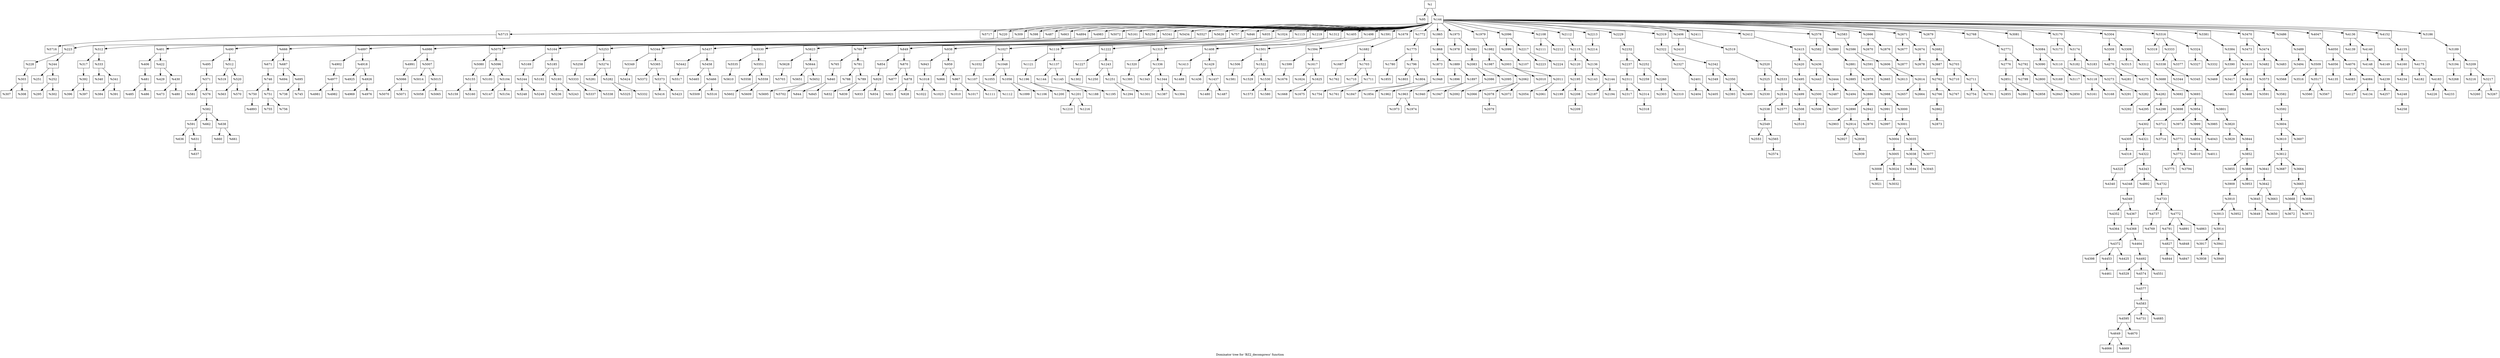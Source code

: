 digraph "Dominator tree for 'BZ2_decompress' function" {
	label="Dominator tree for 'BZ2_decompress' function";

	Node0x215c320 [shape=record,label="{%1}"];
	Node0x215c320 -> Node0x210f750;
	Node0x215c320 -> Node0x20b74d0;
	Node0x210f750 [shape=record,label="{%95}"];
	Node0x20b74d0 [shape=record,label="{%144}"];
	Node0x20b74d0 -> Node0x2227a80;
	Node0x20b74d0 -> Node0x217d6f0;
	Node0x20b74d0 -> Node0x1f2e750;
	Node0x20b74d0 -> Node0x215eb00;
	Node0x20b74d0 -> Node0x2181ac0;
	Node0x20b74d0 -> Node0x2202b30;
	Node0x20b74d0 -> Node0x1fb9a70;
	Node0x20b74d0 -> Node0x2220ac0;
	Node0x20b74d0 -> Node0x1eb0470;
	Node0x20b74d0 -> Node0x2221fb0;
	Node0x20b74d0 -> Node0x1fc34e0;
	Node0x20b74d0 -> Node0x2189160;
	Node0x20b74d0 -> Node0x2147cc0;
	Node0x20b74d0 -> Node0x220ae10;
	Node0x20b74d0 -> Node0x2174f90;
	Node0x20b74d0 -> Node0x2106bc0;
	Node0x20b74d0 -> Node0x217b180;
	Node0x20b74d0 -> Node0x218bf50;
	Node0x20b74d0 -> Node0x21fdd80;
	Node0x20b74d0 -> Node0x2198240;
	Node0x20b74d0 -> Node0x21b2540;
	Node0x20b74d0 -> Node0x20d87d0;
	Node0x20b74d0 -> Node0x218dd30;
	Node0x20b74d0 -> Node0x1fbbfb0;
	Node0x20b74d0 -> Node0x2197b10;
	Node0x20b74d0 -> Node0x217d0c0;
	Node0x20b74d0 -> Node0x1fb8170;
	Node0x20b74d0 -> Node0x2116590;
	Node0x20b74d0 -> Node0x2158420;
	Node0x20b74d0 -> Node0x20766a0;
	Node0x20b74d0 -> Node0x20b3030;
	Node0x20b74d0 -> Node0x21896a0;
	Node0x20b74d0 -> Node0x20b9240;
	Node0x20b74d0 -> Node0x2178c60;
	Node0x20b74d0 -> Node0x21785d0;
	Node0x20b74d0 -> Node0x2179f40;
	Node0x20b74d0 -> Node0x2201bd0;
	Node0x20b74d0 -> Node0x2203920;
	Node0x20b74d0 -> Node0x214df30;
	Node0x20b74d0 -> Node0x218f220;
	Node0x20b74d0 -> Node0x1fb7470;
	Node0x20b74d0 -> Node0x216c540;
	Node0x20b74d0 -> Node0x217e340;
	Node0x20b74d0 -> Node0x1fcb730;
	Node0x20b74d0 -> Node0x217d820;
	Node0x20b74d0 -> Node0x2162900;
	Node0x20b74d0 -> Node0x2194710;
	Node0x20b74d0 -> Node0x22061b0;
	Node0x20b74d0 -> Node0x1fac8b0;
	Node0x20b74d0 -> Node0x2075a10;
	Node0x20b74d0 -> Node0x21ffa90;
	Node0x20b74d0 -> Node0x2209750;
	Node0x20b74d0 -> Node0x2209070;
	Node0x20b74d0 -> Node0x2183ef0;
	Node0x20b74d0 -> Node0x218cdf0;
	Node0x20b74d0 -> Node0x214a080;
	Node0x20b74d0 -> Node0x217ea10;
	Node0x2227a80 [shape=record,label="{%5715}"];
	Node0x2227a80 -> Node0x21906b0;
	Node0x21906b0 [shape=record,label="{%5716}"];
	Node0x217d6f0 [shape=record,label="{%5717}"];
	Node0x1f2e750 [shape=record,label="{%220}"];
	Node0x1f2e750 -> Node0x220e590;
	Node0x220e590 [shape=record,label="{%223}"];
	Node0x220e590 -> Node0x220d190;
	Node0x220e590 -> Node0x1e84250;
	Node0x220d190 [shape=record,label="{%228}"];
	Node0x220d190 -> Node0x2184960;
	Node0x2184960 [shape=record,label="{%303}"];
	Node0x2184960 -> Node0x21f36f0;
	Node0x2184960 -> Node0x217ca00;
	Node0x21f36f0 [shape=record,label="{%307}"];
	Node0x217ca00 [shape=record,label="{%308}"];
	Node0x1e84250 [shape=record,label="{%244}"];
	Node0x1e84250 -> Node0x1e84290;
	Node0x1e84250 -> Node0x1e842d0;
	Node0x1e84290 [shape=record,label="{%251}"];
	Node0x1e842d0 [shape=record,label="{%252}"];
	Node0x1e842d0 -> Node0x1e84330;
	Node0x1e842d0 -> Node0x1e84370;
	Node0x1e84330 [shape=record,label="{%295}"];
	Node0x1e84370 [shape=record,label="{%302}"];
	Node0x215eb00 [shape=record,label="{%309}"];
	Node0x215eb00 -> Node0x2188e10;
	Node0x2188e10 [shape=record,label="{%312}"];
	Node0x2188e10 -> Node0x1f8b8f0;
	Node0x2188e10 -> Node0x2232b30;
	Node0x1f8b8f0 [shape=record,label="{%317}"];
	Node0x1f8b8f0 -> Node0x2184580;
	Node0x2184580 [shape=record,label="{%392}"];
	Node0x2184580 -> Node0x1f2cf40;
	Node0x2184580 -> Node0x1edd5a0;
	Node0x1f2cf40 [shape=record,label="{%396}"];
	Node0x1edd5a0 [shape=record,label="{%397}"];
	Node0x2232b30 [shape=record,label="{%333}"];
	Node0x2232b30 -> Node0x2232480;
	Node0x2232b30 -> Node0x22324c0;
	Node0x2232480 [shape=record,label="{%340}"];
	Node0x22324c0 [shape=record,label="{%341}"];
	Node0x22324c0 -> Node0x2232520;
	Node0x22324c0 -> Node0x2232560;
	Node0x2232520 [shape=record,label="{%384}"];
	Node0x2232560 [shape=record,label="{%391}"];
	Node0x2181ac0 [shape=record,label="{%398}"];
	Node0x2181ac0 -> Node0x221e7b0;
	Node0x221e7b0 [shape=record,label="{%401}"];
	Node0x221e7b0 -> Node0x2178780;
	Node0x221e7b0 -> Node0x2217f70;
	Node0x2178780 [shape=record,label="{%406}"];
	Node0x2178780 -> Node0x2204270;
	Node0x2204270 [shape=record,label="{%481}"];
	Node0x2204270 -> Node0x218e260;
	Node0x2204270 -> Node0x1f447c0;
	Node0x218e260 [shape=record,label="{%485}"];
	Node0x1f447c0 [shape=record,label="{%486}"];
	Node0x2217f70 [shape=record,label="{%422}"];
	Node0x2217f70 -> Node0x2217fb0;
	Node0x2217f70 -> Node0x2232a30;
	Node0x2217fb0 [shape=record,label="{%429}"];
	Node0x2232a30 [shape=record,label="{%430}"];
	Node0x2232a30 -> Node0x2232a90;
	Node0x2232a30 -> Node0x2232ad0;
	Node0x2232a90 [shape=record,label="{%473}"];
	Node0x2232ad0 [shape=record,label="{%480}"];
	Node0x2202b30 [shape=record,label="{%487}"];
	Node0x2202b30 -> Node0x2149990;
	Node0x2149990 [shape=record,label="{%490}"];
	Node0x2149990 -> Node0x20ea800;
	Node0x2149990 -> Node0x210e2a0;
	Node0x20ea800 [shape=record,label="{%495}"];
	Node0x20ea800 -> Node0x2187370;
	Node0x2187370 [shape=record,label="{%571}"];
	Node0x2187370 -> Node0x1f2ded0;
	Node0x2187370 -> Node0x2116020;
	Node0x1f2ded0 [shape=record,label="{%581}"];
	Node0x2116020 [shape=record,label="{%576}"];
	Node0x2116020 -> Node0x2188b40;
	Node0x2188b40 [shape=record,label="{%582}"];
	Node0x2188b40 -> Node0x2184350;
	Node0x2188b40 -> Node0x2156e60;
	Node0x2188b40 -> Node0x2231830;
	Node0x2184350 [shape=record,label="{%591}"];
	Node0x2184350 -> Node0x2107430;
	Node0x2184350 -> Node0x2154160;
	Node0x2107430 [shape=record,label="{%636}"];
	Node0x2154160 [shape=record,label="{%631}"];
	Node0x2154160 -> Node0x215e180;
	Node0x215e180 [shape=record,label="{%637}"];
	Node0x2156e60 [shape=record,label="{%662}"];
	Node0x2231830 [shape=record,label="{%638}"];
	Node0x2231830 -> Node0x210e220;
	Node0x2231830 -> Node0x210e260;
	Node0x210e220 [shape=record,label="{%660}"];
	Node0x210e260 [shape=record,label="{%661}"];
	Node0x210e2a0 [shape=record,label="{%512}"];
	Node0x210e2a0 -> Node0x210e2e0;
	Node0x210e2a0 -> Node0x210e320;
	Node0x210e2e0 [shape=record,label="{%519}"];
	Node0x210e320 [shape=record,label="{%520}"];
	Node0x210e320 -> Node0x2217ed0;
	Node0x210e320 -> Node0x2217f10;
	Node0x2217ed0 [shape=record,label="{%563}"];
	Node0x2217f10 [shape=record,label="{%570}"];
	Node0x1fb9a70 [shape=record,label="{%663}"];
	Node0x1fb9a70 -> Node0x2197890;
	Node0x2197890 [shape=record,label="{%666}"];
	Node0x2197890 -> Node0x1fceb50;
	Node0x2197890 -> Node0x2205e70;
	Node0x1fceb50 [shape=record,label="{%671}"];
	Node0x1fceb50 -> Node0x212c910;
	Node0x212c910 [shape=record,label="{%746}"];
	Node0x212c910 -> Node0x21324a0;
	Node0x212c910 -> Node0x2187a70;
	Node0x21324a0 [shape=record,label="{%750}"];
	Node0x21324a0 -> Node0x2087a30;
	Node0x2087a30 [shape=record,label="{%4893}"];
	Node0x2187a70 [shape=record,label="{%751}"];
	Node0x2187a70 -> Node0x214d640;
	Node0x2187a70 -> Node0x221d4f0;
	Node0x214d640 [shape=record,label="{%755}"];
	Node0x221d4f0 [shape=record,label="{%756}"];
	Node0x2205e70 [shape=record,label="{%687}"];
	Node0x2205e70 -> Node0x2205eb0;
	Node0x2205e70 -> Node0x2231750;
	Node0x2205eb0 [shape=record,label="{%694}"];
	Node0x2231750 [shape=record,label="{%695}"];
	Node0x2231750 -> Node0x2231790;
	Node0x2231750 -> Node0x22317d0;
	Node0x2231790 [shape=record,label="{%738}"];
	Node0x22317d0 [shape=record,label="{%745}"];
	Node0x2220ac0 [shape=record,label="{%4894}"];
	Node0x2220ac0 -> Node0x2141360;
	Node0x2141360 [shape=record,label="{%4897}"];
	Node0x2141360 -> Node0x217a900;
	Node0x2141360 -> Node0x1f3f360;
	Node0x217a900 [shape=record,label="{%4902}"];
	Node0x217a900 -> Node0x2173bc0;
	Node0x2173bc0 [shape=record,label="{%4977}"];
	Node0x2173bc0 -> Node0x20764a0;
	Node0x2173bc0 -> Node0x2208e60;
	Node0x20764a0 [shape=record,label="{%4981}"];
	Node0x2208e60 [shape=record,label="{%4982}"];
	Node0x1f3f360 [shape=record,label="{%4918}"];
	Node0x1f3f360 -> Node0x211c3b0;
	Node0x1f3f360 -> Node0x2200460;
	Node0x211c3b0 [shape=record,label="{%4925}"];
	Node0x2200460 [shape=record,label="{%4926}"];
	Node0x2200460 -> Node0x220fa60;
	Node0x2200460 -> Node0x211fef0;
	Node0x220fa60 [shape=record,label="{%4969}"];
	Node0x211fef0 [shape=record,label="{%4976}"];
	Node0x1eb0470 [shape=record,label="{%4983}"];
	Node0x1eb0470 -> Node0x1f329f0;
	Node0x1f329f0 [shape=record,label="{%4986}"];
	Node0x1f329f0 -> Node0x20cced0;
	Node0x1f329f0 -> Node0x1f02c80;
	Node0x20cced0 [shape=record,label="{%4991}"];
	Node0x20cced0 -> Node0x1ed05a0;
	Node0x1ed05a0 [shape=record,label="{%5066}"];
	Node0x1ed05a0 -> Node0x21887c0;
	Node0x1ed05a0 -> Node0x211d390;
	Node0x21887c0 [shape=record,label="{%5070}"];
	Node0x211d390 [shape=record,label="{%5071}"];
	Node0x1f02c80 [shape=record,label="{%5007}"];
	Node0x1f02c80 -> Node0x2186980;
	Node0x1f02c80 -> Node0x2195b70;
	Node0x2186980 [shape=record,label="{%5014}"];
	Node0x2195b70 [shape=record,label="{%5015}"];
	Node0x2195b70 -> Node0x2117fc0;
	Node0x2195b70 -> Node0x21621b0;
	Node0x2117fc0 [shape=record,label="{%5058}"];
	Node0x21621b0 [shape=record,label="{%5065}"];
	Node0x2221fb0 [shape=record,label="{%5072}"];
	Node0x2221fb0 -> Node0x22192d0;
	Node0x22192d0 [shape=record,label="{%5075}"];
	Node0x22192d0 -> Node0x218d1f0;
	Node0x22192d0 -> Node0x216f9e0;
	Node0x218d1f0 [shape=record,label="{%5080}"];
	Node0x218d1f0 -> Node0x21fe370;
	Node0x21fe370 [shape=record,label="{%5155}"];
	Node0x21fe370 -> Node0x213ddf0;
	Node0x21fe370 -> Node0x21eea10;
	Node0x213ddf0 [shape=record,label="{%5159}"];
	Node0x21eea10 [shape=record,label="{%5160}"];
	Node0x216f9e0 [shape=record,label="{%5096}"];
	Node0x216f9e0 -> Node0x2181760;
	Node0x216f9e0 -> Node0x218a730;
	Node0x2181760 [shape=record,label="{%5103}"];
	Node0x218a730 [shape=record,label="{%5104}"];
	Node0x218a730 -> Node0x217ecf0;
	Node0x218a730 -> Node0x220ff90;
	Node0x217ecf0 [shape=record,label="{%5147}"];
	Node0x220ff90 [shape=record,label="{%5154}"];
	Node0x1fc34e0 [shape=record,label="{%5161}"];
	Node0x1fc34e0 -> Node0x214b8c0;
	Node0x214b8c0 [shape=record,label="{%5164}"];
	Node0x214b8c0 -> Node0x2188690;
	Node0x214b8c0 -> Node0x2183410;
	Node0x2188690 [shape=record,label="{%5169}"];
	Node0x2188690 -> Node0x215bf60;
	Node0x215bf60 [shape=record,label="{%5244}"];
	Node0x215bf60 -> Node0x218e040;
	Node0x215bf60 -> Node0x1f2f4a0;
	Node0x218e040 [shape=record,label="{%5248}"];
	Node0x1f2f4a0 [shape=record,label="{%5249}"];
	Node0x2183410 [shape=record,label="{%5185}"];
	Node0x2183410 -> Node0x2183870;
	Node0x2183410 -> Node0x1fc1220;
	Node0x2183870 [shape=record,label="{%5192}"];
	Node0x1fc1220 [shape=record,label="{%5193}"];
	Node0x1fc1220 -> Node0x2187d10;
	Node0x1fc1220 -> Node0x1fc4640;
	Node0x2187d10 [shape=record,label="{%5236}"];
	Node0x1fc4640 [shape=record,label="{%5243}"];
	Node0x2189160 [shape=record,label="{%5250}"];
	Node0x2189160 -> Node0x215f1c0;
	Node0x215f1c0 [shape=record,label="{%5253}"];
	Node0x215f1c0 -> Node0x1fb61d0;
	Node0x215f1c0 -> Node0x2196590;
	Node0x1fb61d0 [shape=record,label="{%5258}"];
	Node0x1fb61d0 -> Node0x216fc30;
	Node0x216fc30 [shape=record,label="{%5333}"];
	Node0x216fc30 -> Node0x20b48c0;
	Node0x216fc30 -> Node0x22029f0;
	Node0x20b48c0 [shape=record,label="{%5337}"];
	Node0x22029f0 [shape=record,label="{%5338}"];
	Node0x2196590 [shape=record,label="{%5274}"];
	Node0x2196590 -> Node0x1fc3d90;
	Node0x2196590 -> Node0x216c000;
	Node0x1fc3d90 [shape=record,label="{%5281}"];
	Node0x216c000 [shape=record,label="{%5282}"];
	Node0x216c000 -> Node0x1ef1d60;
	Node0x216c000 -> Node0x1fd0eb0;
	Node0x1ef1d60 [shape=record,label="{%5325}"];
	Node0x1fd0eb0 [shape=record,label="{%5332}"];
	Node0x2147cc0 [shape=record,label="{%5341}"];
	Node0x2147cc0 -> Node0x216ffb0;
	Node0x216ffb0 [shape=record,label="{%5344}"];
	Node0x216ffb0 -> Node0x1fce2a0;
	Node0x216ffb0 -> Node0x2156370;
	Node0x1fce2a0 [shape=record,label="{%5349}"];
	Node0x1fce2a0 -> Node0x220e200;
	Node0x220e200 [shape=record,label="{%5424}"];
	Node0x2156370 [shape=record,label="{%5365}"];
	Node0x2156370 -> Node0x1f0fcc0;
	Node0x2156370 -> Node0x22067f0;
	Node0x1f0fcc0 [shape=record,label="{%5372}"];
	Node0x22067f0 [shape=record,label="{%5373}"];
	Node0x22067f0 -> Node0x20b7810;
	Node0x22067f0 -> Node0x215c540;
	Node0x20b7810 [shape=record,label="{%5416}"];
	Node0x215c540 [shape=record,label="{%5423}"];
	Node0x220ae10 [shape=record,label="{%5434}"];
	Node0x220ae10 -> Node0x221f630;
	Node0x221f630 [shape=record,label="{%5437}"];
	Node0x221f630 -> Node0x1f2e450;
	Node0x221f630 -> Node0x1fcbfe0;
	Node0x1f2e450 [shape=record,label="{%5442}"];
	Node0x1f2e450 -> Node0x2161170;
	Node0x2161170 [shape=record,label="{%5517}"];
	Node0x1fcbfe0 [shape=record,label="{%5458}"];
	Node0x1fcbfe0 -> Node0x20474a0;
	Node0x1fcbfe0 -> Node0x2213260;
	Node0x20474a0 [shape=record,label="{%5465}"];
	Node0x2213260 [shape=record,label="{%5466}"];
	Node0x2213260 -> Node0x21613d0;
	Node0x2213260 -> Node0x218ea40;
	Node0x21613d0 [shape=record,label="{%5509}"];
	Node0x218ea40 [shape=record,label="{%5516}"];
	Node0x2174f90 [shape=record,label="{%5527}"];
	Node0x2174f90 -> Node0x218c2b0;
	Node0x218c2b0 [shape=record,label="{%5530}"];
	Node0x218c2b0 -> Node0x20add60;
	Node0x218c2b0 -> Node0x2184220;
	Node0x20add60 [shape=record,label="{%5535}"];
	Node0x20add60 -> Node0x21cc9f0;
	Node0x21cc9f0 [shape=record,label="{%5610}"];
	Node0x2184220 [shape=record,label="{%5551}"];
	Node0x2184220 -> Node0x2200c50;
	Node0x2184220 -> Node0x21964c0;
	Node0x2200c50 [shape=record,label="{%5558}"];
	Node0x21964c0 [shape=record,label="{%5559}"];
	Node0x21964c0 -> Node0x2151b40;
	Node0x21964c0 -> Node0x1fe2fd0;
	Node0x2151b40 [shape=record,label="{%5602}"];
	Node0x1fe2fd0 [shape=record,label="{%5609}"];
	Node0x2106bc0 [shape=record,label="{%5620}"];
	Node0x2106bc0 -> Node0x214efe0;
	Node0x214efe0 [shape=record,label="{%5623}"];
	Node0x214efe0 -> Node0x215fab0;
	Node0x214efe0 -> Node0x21fe6c0;
	Node0x215fab0 [shape=record,label="{%5628}"];
	Node0x215fab0 -> Node0x21761a0;
	Node0x21761a0 [shape=record,label="{%5703}"];
	Node0x21fe6c0 [shape=record,label="{%5644}"];
	Node0x21fe6c0 -> Node0x22264f0;
	Node0x21fe6c0 -> Node0x21af690;
	Node0x22264f0 [shape=record,label="{%5651}"];
	Node0x21af690 [shape=record,label="{%5652}"];
	Node0x21af690 -> Node0x214fa30;
	Node0x21af690 -> Node0x215dbc0;
	Node0x214fa30 [shape=record,label="{%5695}"];
	Node0x215dbc0 [shape=record,label="{%5702}"];
	Node0x217b180 [shape=record,label="{%757}"];
	Node0x217b180 -> Node0x1f2f000;
	Node0x1f2f000 [shape=record,label="{%760}"];
	Node0x1f2f000 -> Node0x1f90fd0;
	Node0x1f2f000 -> Node0x2200130;
	Node0x1f90fd0 [shape=record,label="{%765}"];
	Node0x1f90fd0 -> Node0x1fd0c80;
	Node0x1fd0c80 [shape=record,label="{%840}"];
	Node0x1fd0c80 -> Node0x2176fe0;
	Node0x1fd0c80 -> Node0x1fe1080;
	Node0x2176fe0 [shape=record,label="{%844}"];
	Node0x1fe1080 [shape=record,label="{%845}"];
	Node0x2200130 [shape=record,label="{%781}"];
	Node0x2200130 -> Node0x2200170;
	Node0x2200130 -> Node0x22001b0;
	Node0x2200170 [shape=record,label="{%788}"];
	Node0x22001b0 [shape=record,label="{%789}"];
	Node0x22001b0 -> Node0x22001f0;
	Node0x22001b0 -> Node0x2205e10;
	Node0x22001f0 [shape=record,label="{%832}"];
	Node0x2205e10 [shape=record,label="{%839}"];
	Node0x218bf50 [shape=record,label="{%846}"];
	Node0x218bf50 -> Node0x21469b0;
	Node0x21469b0 [shape=record,label="{%849}"];
	Node0x21469b0 -> Node0x207ba50;
	Node0x21469b0 -> Node0x22326b0;
	Node0x207ba50 [shape=record,label="{%854}"];
	Node0x207ba50 -> Node0x21427b0;
	Node0x21427b0 [shape=record,label="{%929}"];
	Node0x21427b0 -> Node0x2183260;
	Node0x21427b0 -> Node0x1fb2360;
	Node0x2183260 [shape=record,label="{%933}"];
	Node0x1fb2360 [shape=record,label="{%934}"];
	Node0x22326b0 [shape=record,label="{%870}"];
	Node0x22326b0 -> Node0x1eb21c0;
	Node0x22326b0 -> Node0x1eb2200;
	Node0x1eb21c0 [shape=record,label="{%877}"];
	Node0x1eb2200 [shape=record,label="{%878}"];
	Node0x1eb2200 -> Node0x1eb2240;
	Node0x1eb2200 -> Node0x1eb2280;
	Node0x1eb2240 [shape=record,label="{%921}"];
	Node0x1eb2280 [shape=record,label="{%928}"];
	Node0x21fdd80 [shape=record,label="{%935}"];
	Node0x21fdd80 -> Node0x21429a0;
	Node0x21429a0 [shape=record,label="{%938}"];
	Node0x21429a0 -> Node0x2193a50;
	Node0x21429a0 -> Node0x2232de0;
	Node0x2193a50 [shape=record,label="{%943}"];
	Node0x2193a50 -> Node0x216b8c0;
	Node0x216b8c0 [shape=record,label="{%1018}"];
	Node0x216b8c0 -> Node0x2181140;
	Node0x216b8c0 -> Node0x2160050;
	Node0x2181140 [shape=record,label="{%1022}"];
	Node0x2160050 [shape=record,label="{%1023}"];
	Node0x2232de0 [shape=record,label="{%959}"];
	Node0x2232de0 -> Node0x2232e20;
	Node0x2232de0 -> Node0x2232e60;
	Node0x2232e20 [shape=record,label="{%966}"];
	Node0x2232e60 [shape=record,label="{%967}"];
	Node0x2232e60 -> Node0x2232610;
	Node0x2232e60 -> Node0x2232650;
	Node0x2232610 [shape=record,label="{%1010}"];
	Node0x2232650 [shape=record,label="{%1017}"];
	Node0x2198240 [shape=record,label="{%1024}"];
	Node0x2198240 -> Node0x2071170;
	Node0x2071170 [shape=record,label="{%1027}"];
	Node0x2071170 -> Node0x2207be0;
	Node0x2071170 -> Node0x2175ef0;
	Node0x2207be0 [shape=record,label="{%1032}"];
	Node0x2207be0 -> Node0x21462a0;
	Node0x21462a0 [shape=record,label="{%1107}"];
	Node0x21462a0 -> Node0x211d540;
	Node0x21462a0 -> Node0x1f2a470;
	Node0x211d540 [shape=record,label="{%1111}"];
	Node0x1f2a470 [shape=record,label="{%1112}"];
	Node0x2175ef0 [shape=record,label="{%1048}"];
	Node0x2175ef0 -> Node0x2175f30;
	Node0x2175ef0 -> Node0x2231470;
	Node0x2175f30 [shape=record,label="{%1055}"];
	Node0x2231470 [shape=record,label="{%1056}"];
	Node0x2231470 -> Node0x22314d0;
	Node0x2231470 -> Node0x2231510;
	Node0x22314d0 [shape=record,label="{%1099}"];
	Node0x2231510 [shape=record,label="{%1106}"];
	Node0x21b2540 [shape=record,label="{%1113}"];
	Node0x21b2540 -> Node0x220f6b0;
	Node0x220f6b0 [shape=record,label="{%1116}"];
	Node0x220f6b0 -> Node0x2198170;
	Node0x220f6b0 -> Node0x2232940;
	Node0x2198170 [shape=record,label="{%1121}"];
	Node0x2198170 -> Node0x1fc9470;
	Node0x1fc9470 [shape=record,label="{%1196}"];
	Node0x1fc9470 -> Node0x1f06f80;
	Node0x1fc9470 -> Node0x21c87c0;
	Node0x1f06f80 [shape=record,label="{%1200}"];
	Node0x21c87c0 [shape=record,label="{%1201}"];
	Node0x21c87c0 -> Node0x20be520;
	Node0x21c87c0 -> Node0x220fb10;
	Node0x20be520 [shape=record,label="{%1210}"];
	Node0x220fb10 [shape=record,label="{%1216}"];
	Node0x2232940 [shape=record,label="{%1137}"];
	Node0x2232940 -> Node0x21f9a90;
	Node0x2232940 -> Node0x21f9ad0;
	Node0x21f9a90 [shape=record,label="{%1144}"];
	Node0x21f9ad0 [shape=record,label="{%1145}"];
	Node0x21f9ad0 -> Node0x21f9b30;
	Node0x21f9ad0 -> Node0x2175e90;
	Node0x21f9b30 [shape=record,label="{%1188}"];
	Node0x2175e90 [shape=record,label="{%1195}"];
	Node0x20d87d0 [shape=record,label="{%1219}"];
	Node0x20d87d0 -> Node0x217db50;
	Node0x217db50 [shape=record,label="{%1222}"];
	Node0x217db50 -> Node0x1f2ea50;
	Node0x217db50 -> Node0x222f8a0;
	Node0x1f2ea50 [shape=record,label="{%1227}"];
	Node0x1f2ea50 -> Node0x1fb4c40;
	Node0x1fb4c40 [shape=record,label="{%1302}"];
	Node0x222f8a0 [shape=record,label="{%1243}"];
	Node0x222f8a0 -> Node0x222f8e0;
	Node0x222f8a0 -> Node0x222f920;
	Node0x222f8e0 [shape=record,label="{%1250}"];
	Node0x222f920 [shape=record,label="{%1251}"];
	Node0x222f920 -> Node0x22328a0;
	Node0x222f920 -> Node0x22328e0;
	Node0x22328a0 [shape=record,label="{%1294}"];
	Node0x22328e0 [shape=record,label="{%1301}"];
	Node0x218dd30 [shape=record,label="{%1312}"];
	Node0x218dd30 -> Node0x216b530;
	Node0x216b530 [shape=record,label="{%1315}"];
	Node0x216b530 -> Node0x20b9620;
	Node0x216b530 -> Node0x222feb0;
	Node0x20b9620 [shape=record,label="{%1320}"];
	Node0x20b9620 -> Node0x2152e10;
	Node0x2152e10 [shape=record,label="{%1395}"];
	Node0x222feb0 [shape=record,label="{%1336}"];
	Node0x222feb0 -> Node0x222fef0;
	Node0x222feb0 -> Node0x222fd40;
	Node0x222fef0 [shape=record,label="{%1343}"];
	Node0x222fd40 [shape=record,label="{%1344}"];
	Node0x222fd40 -> Node0x222fda0;
	Node0x222fd40 -> Node0x222fde0;
	Node0x222fda0 [shape=record,label="{%1387}"];
	Node0x222fde0 [shape=record,label="{%1394}"];
	Node0x1fbbfb0 [shape=record,label="{%1405}"];
	Node0x1fbbfb0 -> Node0x212c780;
	Node0x212c780 [shape=record,label="{%1408}"];
	Node0x212c780 -> Node0x221d220;
	Node0x212c780 -> Node0x22016d0;
	Node0x221d220 [shape=record,label="{%1413}"];
	Node0x221d220 -> Node0x21683d0;
	Node0x21683d0 [shape=record,label="{%1488}"];
	Node0x22016d0 [shape=record,label="{%1429}"];
	Node0x22016d0 -> Node0x221e380;
	Node0x22016d0 -> Node0x221e3c0;
	Node0x221e380 [shape=record,label="{%1436}"];
	Node0x221e3c0 [shape=record,label="{%1437}"];
	Node0x221e3c0 -> Node0x221e420;
	Node0x221e3c0 -> Node0x222fe50;
	Node0x221e420 [shape=record,label="{%1480}"];
	Node0x222fe50 [shape=record,label="{%1487}"];
	Node0x2197b10 [shape=record,label="{%1498}"];
	Node0x2197b10 -> Node0x2149490;
	Node0x2149490 [shape=record,label="{%1501}"];
	Node0x2149490 -> Node0x2222dd0;
	Node0x2149490 -> Node0x2201190;
	Node0x2222dd0 [shape=record,label="{%1506}"];
	Node0x2222dd0 -> Node0x2197be0;
	Node0x2197be0 [shape=record,label="{%1581}"];
	Node0x2201190 [shape=record,label="{%1522}"];
	Node0x2201190 -> Node0x22011d0;
	Node0x2201190 -> Node0x2201210;
	Node0x22011d0 [shape=record,label="{%1529}"];
	Node0x2201210 [shape=record,label="{%1530}"];
	Node0x2201210 -> Node0x2201630;
	Node0x2201210 -> Node0x2201670;
	Node0x2201630 [shape=record,label="{%1573}"];
	Node0x2201670 [shape=record,label="{%1580}"];
	Node0x217d0c0 [shape=record,label="{%1591}"];
	Node0x217d0c0 -> Node0x218e740;
	Node0x218e740 [shape=record,label="{%1594}"];
	Node0x218e740 -> Node0x1fb4e50;
	Node0x218e740 -> Node0x222def0;
	Node0x1fb4e50 [shape=record,label="{%1599}"];
	Node0x1fb4e50 -> Node0x1eb2520;
	Node0x1eb2520 [shape=record,label="{%1676}"];
	Node0x222def0 [shape=record,label="{%1617}"];
	Node0x222def0 -> Node0x222df30;
	Node0x222def0 -> Node0x2191d90;
	Node0x222df30 [shape=record,label="{%1624}"];
	Node0x2191d90 [shape=record,label="{%1625}"];
	Node0x2191d90 -> Node0x2191df0;
	Node0x2191d90 -> Node0x2191e30;
	Node0x2191df0 [shape=record,label="{%1668}"];
	Node0x2191e30 [shape=record,label="{%1675}"];
	Node0x1fb8170 [shape=record,label="{%1679}"];
	Node0x1fb8170 -> Node0x2149680;
	Node0x2149680 [shape=record,label="{%1682}"];
	Node0x2149680 -> Node0x2173e30;
	Node0x2149680 -> Node0x211d630;
	Node0x2173e30 [shape=record,label="{%1687}"];
	Node0x2173e30 -> Node0x218f770;
	Node0x218f770 [shape=record,label="{%1762}"];
	Node0x211d630 [shape=record,label="{%1703}"];
	Node0x211d630 -> Node0x2231390;
	Node0x211d630 -> Node0x22313d0;
	Node0x2231390 [shape=record,label="{%1710}"];
	Node0x22313d0 [shape=record,label="{%1711}"];
	Node0x22313d0 -> Node0x22302c0;
	Node0x22313d0 -> Node0x2230300;
	Node0x22302c0 [shape=record,label="{%1754}"];
	Node0x2230300 [shape=record,label="{%1761}"];
	Node0x2116590 [shape=record,label="{%1772}"];
	Node0x2116590 -> Node0x1f2da00;
	Node0x1f2da00 [shape=record,label="{%1775}"];
	Node0x1f2da00 -> Node0x221bd00;
	Node0x1f2da00 -> Node0x2230760;
	Node0x221bd00 [shape=record,label="{%1780}"];
	Node0x221bd00 -> Node0x2114870;
	Node0x2114870 [shape=record,label="{%1855}"];
	Node0x2230760 [shape=record,label="{%1796}"];
	Node0x2230760 -> Node0x22307a0;
	Node0x2230760 -> Node0x2233280;
	Node0x22307a0 [shape=record,label="{%1803}"];
	Node0x2233280 [shape=record,label="{%1804}"];
	Node0x2233280 -> Node0x22332c0;
	Node0x2233280 -> Node0x211d5f0;
	Node0x22332c0 [shape=record,label="{%1847}"];
	Node0x211d5f0 [shape=record,label="{%1854}"];
	Node0x2158420 [shape=record,label="{%1865}"];
	Node0x2158420 -> Node0x2195220;
	Node0x2195220 [shape=record,label="{%1868}"];
	Node0x2195220 -> Node0x2164240;
	Node0x2195220 -> Node0x21765c0;
	Node0x2164240 [shape=record,label="{%1873}"];
	Node0x2164240 -> Node0x2195870;
	Node0x2195870 [shape=record,label="{%1948}"];
	Node0x2195870 -> Node0x20c4b30;
	Node0x2195870 -> Node0x21f9bf0;
	Node0x20c4b30 [shape=record,label="{%1962}"];
	Node0x21f9bf0 [shape=record,label="{%1963}"];
	Node0x21f9bf0 -> Node0x218edb0;
	Node0x21f9bf0 -> Node0x1fb8ea0;
	Node0x218edb0 [shape=record,label="{%1973}"];
	Node0x1fb8ea0 [shape=record,label="{%1974}"];
	Node0x21765c0 [shape=record,label="{%1889}"];
	Node0x21765c0 -> Node0x21f3c20;
	Node0x21765c0 -> Node0x21f3c60;
	Node0x21f3c20 [shape=record,label="{%1896}"];
	Node0x21f3c60 [shape=record,label="{%1897}"];
	Node0x21f3c60 -> Node0x221e880;
	Node0x21f3c60 -> Node0x221e8c0;
	Node0x221e880 [shape=record,label="{%1940}"];
	Node0x221e8c0 [shape=record,label="{%1947}"];
	Node0x20766a0 [shape=record,label="{%1975}"];
	Node0x20766a0 -> Node0x2201560;
	Node0x20766a0 -> Node0x2120160;
	Node0x2201560 [shape=record,label="{%1978}"];
	Node0x2120160 [shape=record,label="{%2082}"];
	Node0x2120160 -> Node0x21782f0;
	Node0x21782f0 [shape=record,label="{%2083}"];
	Node0x21782f0 -> Node0x2190e40;
	Node0x21782f0 -> Node0x1fab8b0;
	Node0x2190e40 [shape=record,label="{%2086}"];
	Node0x2190e40 -> Node0x218f620;
	Node0x218f620 [shape=record,label="{%2092}"];
	Node0x1fab8b0 [shape=record,label="{%2095}"];
	Node0x20b3030 [shape=record,label="{%1979}"];
	Node0x20b3030 -> Node0x1f2fe30;
	Node0x1f2fe30 [shape=record,label="{%1982}"];
	Node0x1f2fe30 -> Node0x21fe900;
	Node0x1f2fe30 -> Node0x21793a0;
	Node0x21fe900 [shape=record,label="{%1987}"];
	Node0x21fe900 -> Node0x2183740;
	Node0x2183740 [shape=record,label="{%2062}"];
	Node0x2183740 -> Node0x1f2dc80;
	Node0x2183740 -> Node0x2178440;
	Node0x2183740 -> Node0x2148a60;
	Node0x1f2dc80 [shape=record,label="{%2066}"];
	Node0x2178440 [shape=record,label="{%2078}"];
	Node0x2178440 -> Node0x1fb2b30;
	Node0x1fb2b30 [shape=record,label="{%2079}"];
	Node0x2148a60 [shape=record,label="{%2072}"];
	Node0x21793a0 [shape=record,label="{%2003}"];
	Node0x21793a0 -> Node0x20bd6e0;
	Node0x21793a0 -> Node0x22229e0;
	Node0x20bd6e0 [shape=record,label="{%2010}"];
	Node0x22229e0 [shape=record,label="{%2011}"];
	Node0x22229e0 -> Node0x2182070;
	Node0x22229e0 -> Node0x218a860;
	Node0x2182070 [shape=record,label="{%2054}"];
	Node0x218a860 [shape=record,label="{%2061}"];
	Node0x21896a0 [shape=record,label="{%2096}"];
	Node0x21896a0 -> Node0x2129bb0;
	Node0x21896a0 -> Node0x2196e80;
	Node0x2129bb0 [shape=record,label="{%2099}"];
	Node0x2129bb0 -> Node0x1fbb3e0;
	Node0x1fbb3e0 [shape=record,label="{%2107}"];
	Node0x2196e80 [shape=record,label="{%2217}"];
	Node0x2196e80 -> Node0x1fcc890;
	Node0x2196e80 -> Node0x2218c00;
	Node0x1fcc890 [shape=record,label="{%2223}"];
	Node0x2218c00 [shape=record,label="{%2224}"];
	Node0x20b9240 [shape=record,label="{%2108}"];
	Node0x20b9240 -> Node0x220da30;
	Node0x20b9240 -> Node0x2164e10;
	Node0x220da30 [shape=record,label="{%2111}"];
	Node0x2164e10 [shape=record,label="{%2212}"];
	Node0x2178c60 [shape=record,label="{%2112}"];
	Node0x2178c60 -> Node0x2203dd0;
	Node0x2203dd0 [shape=record,label="{%2115}"];
	Node0x2203dd0 -> Node0x2184c70;
	Node0x2203dd0 -> Node0x21821a0;
	Node0x2184c70 [shape=record,label="{%2120}"];
	Node0x2184c70 -> Node0x2215890;
	Node0x2215890 [shape=record,label="{%2195}"];
	Node0x2215890 -> Node0x20c6350;
	Node0x2215890 -> Node0x21424b0;
	Node0x20c6350 [shape=record,label="{%2199}"];
	Node0x21424b0 [shape=record,label="{%2208}"];
	Node0x21424b0 -> Node0x21fa020;
	Node0x21fa020 [shape=record,label="{%2209}"];
	Node0x21821a0 [shape=record,label="{%2136}"];
	Node0x21821a0 -> Node0x20adbe0;
	Node0x21821a0 -> Node0x2177fd0;
	Node0x20adbe0 [shape=record,label="{%2143}"];
	Node0x2177fd0 [shape=record,label="{%2144}"];
	Node0x2177fd0 -> Node0x20bb720;
	Node0x2177fd0 -> Node0x211a060;
	Node0x20bb720 [shape=record,label="{%2187}"];
	Node0x211a060 [shape=record,label="{%2194}"];
	Node0x21785d0 [shape=record,label="{%2213}"];
	Node0x21785d0 -> Node0x2201b10;
	Node0x2201b10 [shape=record,label="{%2214}"];
	Node0x2179f40 [shape=record,label="{%2229}"];
	Node0x2179f40 -> Node0x2175ac0;
	Node0x2175ac0 [shape=record,label="{%2232}"];
	Node0x2175ac0 -> Node0x1fb2000;
	Node0x2175ac0 -> Node0x1eb23a0;
	Node0x1fb2000 [shape=record,label="{%2237}"];
	Node0x1fb2000 -> Node0x21745d0;
	Node0x21745d0 [shape=record,label="{%2311}"];
	Node0x21745d0 -> Node0x2183110;
	Node0x21745d0 -> Node0x2137920;
	Node0x2183110 [shape=record,label="{%2317}"];
	Node0x2137920 [shape=record,label="{%2314}"];
	Node0x2137920 -> Node0x1f2cdc0;
	Node0x1f2cdc0 [shape=record,label="{%2318}"];
	Node0x1eb23a0 [shape=record,label="{%2252}"];
	Node0x1eb23a0 -> Node0x1eb23e0;
	Node0x1eb23a0 -> Node0x1f02290;
	Node0x1eb23e0 [shape=record,label="{%2259}"];
	Node0x1f02290 [shape=record,label="{%2260}"];
	Node0x1f02290 -> Node0x1f022d0;
	Node0x1f02290 -> Node0x2176580;
	Node0x1f022d0 [shape=record,label="{%2303}"];
	Node0x2176580 [shape=record,label="{%2310}"];
	Node0x2201bd0 [shape=record,label="{%2319}"];
	Node0x2201bd0 -> Node0x2190250;
	Node0x2190250 [shape=record,label="{%2322}"];
	Node0x2190250 -> Node0x1fbf810;
	Node0x2190250 -> Node0x22327e0;
	Node0x1fbf810 [shape=record,label="{%2327}"];
	Node0x1fbf810 -> Node0x2209b50;
	Node0x2209b50 [shape=record,label="{%2401}"];
	Node0x2209b50 -> Node0x20bdfb0;
	Node0x2209b50 -> Node0x1f8ca50;
	Node0x20bdfb0 [shape=record,label="{%2404}"];
	Node0x1f8ca50 [shape=record,label="{%2405}"];
	Node0x22327e0 [shape=record,label="{%2342}"];
	Node0x22327e0 -> Node0x2232820;
	Node0x22327e0 -> Node0x2231600;
	Node0x2232820 [shape=record,label="{%2349}"];
	Node0x2231600 [shape=record,label="{%2350}"];
	Node0x2231600 -> Node0x22301b0;
	Node0x2231600 -> Node0x22301f0;
	Node0x22301b0 [shape=record,label="{%2393}"];
	Node0x22301f0 [shape=record,label="{%2400}"];
	Node0x2203920 [shape=record,label="{%2406}"];
	Node0x2203920 -> Node0x21931b0;
	Node0x2203920 -> Node0x2197e10;
	Node0x21931b0 [shape=record,label="{%2410}"];
	Node0x2197e10 [shape=record,label="{%2519}"];
	Node0x2197e10 -> Node0x2180db0;
	Node0x2180db0 [shape=record,label="{%2520}"];
	Node0x2180db0 -> Node0x2157580;
	Node0x2180db0 -> Node0x2223d00;
	Node0x2157580 [shape=record,label="{%2525}"];
	Node0x2157580 -> Node0x216bc40;
	Node0x216bc40 [shape=record,label="{%2530}"];
	Node0x2223d00 [shape=record,label="{%2533}"];
	Node0x2223d00 -> Node0x20d0fb0;
	Node0x20d0fb0 [shape=record,label="{%2534}"];
	Node0x20d0fb0 -> Node0x2223930;
	Node0x20d0fb0 -> Node0x1fc00c0;
	Node0x2223930 [shape=record,label="{%2538}"];
	Node0x2223930 -> Node0x213eb20;
	Node0x213eb20 [shape=record,label="{%2549}"];
	Node0x213eb20 -> Node0x20c79d0;
	Node0x213eb20 -> Node0x221af80;
	Node0x20c79d0 [shape=record,label="{%2553}"];
	Node0x221af80 [shape=record,label="{%2565}"];
	Node0x221af80 -> Node0x1fbb0d0;
	Node0x1fbb0d0 [shape=record,label="{%2574}"];
	Node0x1fc00c0 [shape=record,label="{%2577}"];
	Node0x214df30 [shape=record,label="{%2411}"];
	Node0x218f220 [shape=record,label="{%2412}"];
	Node0x218f220 -> Node0x207b220;
	Node0x207b220 [shape=record,label="{%2415}"];
	Node0x207b220 -> Node0x2219da0;
	Node0x207b220 -> Node0x221c6e0;
	Node0x2219da0 [shape=record,label="{%2420}"];
	Node0x2219da0 -> Node0x217a9d0;
	Node0x217a9d0 [shape=record,label="{%2495}"];
	Node0x217a9d0 -> Node0x1edca80;
	Node0x217a9d0 -> Node0x20c8c20;
	Node0x1edca80 [shape=record,label="{%2499}"];
	Node0x1edca80 -> Node0x2181070;
	Node0x2181070 [shape=record,label="{%2508}"];
	Node0x2181070 -> Node0x2221a30;
	Node0x2221a30 [shape=record,label="{%2516}"];
	Node0x20c8c20 [shape=record,label="{%2500}"];
	Node0x20c8c20 -> Node0x2191420;
	Node0x20c8c20 -> Node0x2077da0;
	Node0x2191420 [shape=record,label="{%2506}"];
	Node0x2077da0 [shape=record,label="{%2507}"];
	Node0x221c6e0 [shape=record,label="{%2436}"];
	Node0x221c6e0 -> Node0x1fee800;
	Node0x221c6e0 -> Node0x220c6f0;
	Node0x1fee800 [shape=record,label="{%2443}"];
	Node0x220c6f0 [shape=record,label="{%2444}"];
	Node0x220c6f0 -> Node0x2127750;
	Node0x220c6f0 -> Node0x213ee70;
	Node0x2127750 [shape=record,label="{%2487}"];
	Node0x213ee70 [shape=record,label="{%2494}"];
	Node0x1fb7470 [shape=record,label="{%2578}"];
	Node0x1fb7470 -> Node0x2227670;
	Node0x1fb7470 -> Node0x2131960;
	Node0x2227670 [shape=record,label="{%2582}"];
	Node0x2131960 [shape=record,label="{%2880}"];
	Node0x2131960 -> Node0x22027e0;
	Node0x22027e0 [shape=record,label="{%2881}"];
	Node0x22027e0 -> Node0x1ef0640;
	Node0x22027e0 -> Node0x1ff0150;
	Node0x1ef0640 [shape=record,label="{%2885}"];
	Node0x1ef0640 -> Node0x1f91880;
	Node0x1f91880 [shape=record,label="{%2886}"];
	Node0x1f91880 -> Node0x2190380;
	Node0x1f91880 -> Node0x21fff10;
	Node0x2190380 [shape=record,label="{%2890}"];
	Node0x2190380 -> Node0x2223dc0;
	Node0x2190380 -> Node0x2190f70;
	Node0x2223dc0 [shape=record,label="{%2903}"];
	Node0x2190f70 [shape=record,label="{%2914}"];
	Node0x2190f70 -> Node0x213e790;
	Node0x2190f70 -> Node0x1eee330;
	Node0x213e790 [shape=record,label="{%2927}"];
	Node0x1eee330 [shape=record,label="{%2938}"];
	Node0x1eee330 -> Node0x214b740;
	Node0x214b740 [shape=record,label="{%2939}"];
	Node0x21fff10 [shape=record,label="{%2942}"];
	Node0x21fff10 -> Node0x1ed0c80;
	Node0x1ed0c80 [shape=record,label="{%2976}"];
	Node0x1ff0150 [shape=record,label="{%2979}"];
	Node0x1ff0150 -> Node0x217fb50;
	Node0x217fb50 [shape=record,label="{%2988}"];
	Node0x217fb50 -> Node0x2182880;
	Node0x217fb50 -> Node0x1f8b040;
	Node0x2182880 [shape=record,label="{%2991}"];
	Node0x2182880 -> Node0x219aa80;
	Node0x219aa80 [shape=record,label="{%2997}"];
	Node0x1f8b040 [shape=record,label="{%3000}"];
	Node0x1f8b040 -> Node0x1f18b00;
	Node0x1f18b00 [shape=record,label="{%3001}"];
	Node0x1f18b00 -> Node0x2188f60;
	Node0x1f18b00 -> Node0x1f90720;
	Node0x2188f60 [shape=record,label="{%3004}"];
	Node0x2188f60 -> Node0x216c690;
	Node0x216c690 [shape=record,label="{%3005}"];
	Node0x216c690 -> Node0x2148e00;
	Node0x216c690 -> Node0x2220cd0;
	Node0x2148e00 [shape=record,label="{%3008}"];
	Node0x2148e00 -> Node0x214d980;
	Node0x214d980 [shape=record,label="{%3021}"];
	Node0x2220cd0 [shape=record,label="{%3024}"];
	Node0x2220cd0 -> Node0x220fcd0;
	Node0x220fcd0 [shape=record,label="{%3032}"];
	Node0x1f90720 [shape=record,label="{%3035}"];
	Node0x1f90720 -> Node0x2130200;
	Node0x1f90720 -> Node0x221fe80;
	Node0x2130200 [shape=record,label="{%3038}"];
	Node0x2130200 -> Node0x215be50;
	Node0x2130200 -> Node0x20be950;
	Node0x215be50 [shape=record,label="{%3044}"];
	Node0x20be950 [shape=record,label="{%3045}"];
	Node0x221fe80 [shape=record,label="{%3077}"];
	Node0x216c540 [shape=record,label="{%2583}"];
	Node0x216c540 -> Node0x218d910;
	Node0x218d910 [shape=record,label="{%2586}"];
	Node0x218d910 -> Node0x21516f0;
	Node0x218d910 -> Node0x21c0060;
	Node0x21516f0 [shape=record,label="{%2591}"];
	Node0x21516f0 -> Node0x221bb70;
	Node0x221bb70 [shape=record,label="{%2665}"];
	Node0x21c0060 [shape=record,label="{%2606}"];
	Node0x21c0060 -> Node0x2189c60;
	Node0x21c0060 -> Node0x1f13600;
	Node0x2189c60 [shape=record,label="{%2613}"];
	Node0x1f13600 [shape=record,label="{%2614}"];
	Node0x1f13600 -> Node0x1fb8530;
	Node0x1f13600 -> Node0x1ed08a0;
	Node0x1fb8530 [shape=record,label="{%2657}"];
	Node0x1ed08a0 [shape=record,label="{%2664}"];
	Node0x217e340 [shape=record,label="{%2666}"];
	Node0x217e340 -> Node0x1ed0720;
	Node0x217e340 -> Node0x219b740;
	Node0x1ed0720 [shape=record,label="{%2670}"];
	Node0x219b740 [shape=record,label="{%2876}"];
	Node0x219b740 -> Node0x2223570;
	Node0x2223570 [shape=record,label="{%2877}"];
	Node0x1fcb730 [shape=record,label="{%2671}"];
	Node0x1fcb730 -> Node0x2179270;
	Node0x1fcb730 -> Node0x2141d00;
	Node0x2179270 [shape=record,label="{%2677}"];
	Node0x2141d00 [shape=record,label="{%2674}"];
	Node0x2141d00 -> Node0x21ff900;
	Node0x21ff900 [shape=record,label="{%2678}"];
	Node0x217d820 [shape=record,label="{%2679}"];
	Node0x217d820 -> Node0x1fb7630;
	Node0x1fb7630 [shape=record,label="{%2682}"];
	Node0x1fb7630 -> Node0x216d3e0;
	Node0x1fb7630 -> Node0x220b140;
	Node0x216d3e0 [shape=record,label="{%2687}"];
	Node0x216d3e0 -> Node0x2200080;
	Node0x2200080 [shape=record,label="{%2762}"];
	Node0x2200080 -> Node0x1fe38f0;
	Node0x2200080 -> Node0x21979e0;
	Node0x1fe38f0 [shape=record,label="{%2766}"];
	Node0x1fe38f0 -> Node0x210e4e0;
	Node0x210e4e0 [shape=record,label="{%2862}"];
	Node0x210e4e0 -> Node0x21fd9f0;
	Node0x21fd9f0 [shape=record,label="{%2873}"];
	Node0x21979e0 [shape=record,label="{%2767}"];
	Node0x220b140 [shape=record,label="{%2703}"];
	Node0x220b140 -> Node0x2206b50;
	Node0x220b140 -> Node0x2220630;
	Node0x2206b50 [shape=record,label="{%2710}"];
	Node0x2220630 [shape=record,label="{%2711}"];
	Node0x2220630 -> Node0x2192e70;
	Node0x2220630 -> Node0x21950f0;
	Node0x2192e70 [shape=record,label="{%2754}"];
	Node0x21950f0 [shape=record,label="{%2761}"];
	Node0x2162900 [shape=record,label="{%2768}"];
	Node0x2162900 -> Node0x2167ca0;
	Node0x2167ca0 [shape=record,label="{%2771}"];
	Node0x2167ca0 -> Node0x2198370;
	Node0x2167ca0 -> Node0x2198670;
	Node0x2198370 [shape=record,label="{%2776}"];
	Node0x2198370 -> Node0x216eb20;
	Node0x216eb20 [shape=record,label="{%2851}"];
	Node0x216eb20 -> Node0x2186230;
	Node0x216eb20 -> Node0x2193e20;
	Node0x216eb20 -> Node0x218cec0;
	Node0x2186230 [shape=record,label="{%2855}"];
	Node0x2193e20 [shape=record,label="{%2861}"];
	Node0x218cec0 [shape=record,label="{%2858}"];
	Node0x2198670 [shape=record,label="{%2792}"];
	Node0x2198670 -> Node0x210eb60;
	Node0x2198670 -> Node0x21519d0;
	Node0x210eb60 [shape=record,label="{%2799}"];
	Node0x21519d0 [shape=record,label="{%2800}"];
	Node0x21519d0 -> Node0x21970c0;
	Node0x21519d0 -> Node0x2229880;
	Node0x21970c0 [shape=record,label="{%2843}"];
	Node0x2229880 [shape=record,label="{%2850}"];
	Node0x2194710 [shape=record,label="{%3081}"];
	Node0x2194710 -> Node0x2187c20;
	Node0x2187c20 [shape=record,label="{%3084}"];
	Node0x2187c20 -> Node0x2107e20;
	Node0x2187c20 -> Node0x220fe80;
	Node0x2107e20 [shape=record,label="{%3090}"];
	Node0x2107e20 -> Node0x2174a90;
	Node0x2174a90 [shape=record,label="{%3169}"];
	Node0x220fe80 [shape=record,label="{%3110}"];
	Node0x220fe80 -> Node0x220fec0;
	Node0x220fe80 -> Node0x22159c0;
	Node0x220fec0 [shape=record,label="{%3117}"];
	Node0x22159c0 [shape=record,label="{%3118}"];
	Node0x22159c0 -> Node0x2231890;
	Node0x22159c0 -> Node0x22318d0;
	Node0x2231890 [shape=record,label="{%3161}"];
	Node0x22318d0 [shape=record,label="{%3168}"];
	Node0x22061b0 [shape=record,label="{%3170}"];
	Node0x22061b0 -> Node0x1f02870;
	Node0x22061b0 -> Node0x1fcd140;
	Node0x1f02870 [shape=record,label="{%3173}"];
	Node0x1fcd140 [shape=record,label="{%3174}"];
	Node0x1fcd140 -> Node0x218fbd0;
	Node0x1fcd140 -> Node0x217e9d0;
	Node0x218fbd0 [shape=record,label="{%3182}"];
	Node0x218fbd0 -> Node0x221e050;
	Node0x221e050 [shape=record,label="{%3273}"];
	Node0x221e050 -> Node0x217ec20;
	Node0x221e050 -> Node0x1f1cd40;
	Node0x217ec20 [shape=record,label="{%3291}"];
	Node0x1f1cd40 [shape=record,label="{%3282}"];
	Node0x1f1cd40 -> Node0x2188100;
	Node0x2188100 [shape=record,label="{%3292}"];
	Node0x217e9d0 [shape=record,label="{%3183}"];
	Node0x1fac8b0 [shape=record,label="{%3304}"];
	Node0x1fac8b0 -> Node0x2197490;
	Node0x1fac8b0 -> Node0x2190a10;
	Node0x2197490 [shape=record,label="{%3308}"];
	Node0x2197490 -> Node0x217c360;
	Node0x217c360 [shape=record,label="{%4270}"];
	Node0x217c360 -> Node0x2218f60;
	Node0x217c360 -> Node0x2169b20;
	Node0x2218f60 [shape=record,label="{%4281}"];
	Node0x2169b20 [shape=record,label="{%4275}"];
	Node0x2169b20 -> Node0x218b2c0;
	Node0x218b2c0 [shape=record,label="{%4282}"];
	Node0x218b2c0 -> Node0x2194b60;
	Node0x218b2c0 -> Node0x1f02ea0;
	Node0x2194b60 [shape=record,label="{%4295}"];
	Node0x1f02ea0 [shape=record,label="{%4298}"];
	Node0x1f02ea0 -> Node0x220c4d0;
	Node0x220c4d0 [shape=record,label="{%4302}"];
	Node0x220c4d0 -> Node0x217b990;
	Node0x220c4d0 -> Node0x1f2e5d0;
	Node0x217b990 [shape=record,label="{%4305}"];
	Node0x217b990 -> Node0x217bac0;
	Node0x217bac0 [shape=record,label="{%4318}"];
	Node0x1f2e5d0 [shape=record,label="{%4321}"];
	Node0x1f2e5d0 -> Node0x22215a0;
	Node0x22215a0 [shape=record,label="{%4322}"];
	Node0x22215a0 -> Node0x2225a10;
	Node0x22215a0 -> Node0x2128fc0;
	Node0x2225a10 [shape=record,label="{%4325}"];
	Node0x2225a10 -> Node0x2137b80;
	Node0x2137b80 [shape=record,label="{%4340}"];
	Node0x2128fc0 [shape=record,label="{%4343}"];
	Node0x2128fc0 -> Node0x20b1400;
	Node0x2128fc0 -> Node0x2196ae0;
	Node0x2128fc0 -> Node0x218df70;
	Node0x20b1400 [shape=record,label="{%4348}"];
	Node0x20b1400 -> Node0x2192c70;
	Node0x2192c70 [shape=record,label="{%4349}"];
	Node0x2192c70 -> Node0x1fad070;
	Node0x2192c70 -> Node0x2150550;
	Node0x1fad070 [shape=record,label="{%4352}"];
	Node0x1fad070 -> Node0x1fc2380;
	Node0x1fc2380 [shape=record,label="{%4364}"];
	Node0x2150550 [shape=record,label="{%4367}"];
	Node0x2150550 -> Node0x2185120;
	Node0x2185120 [shape=record,label="{%4368}"];
	Node0x2185120 -> Node0x211fa80;
	Node0x2185120 -> Node0x2142150;
	Node0x211fa80 [shape=record,label="{%4372}"];
	Node0x211fa80 -> Node0x1f92130;
	Node0x211fa80 -> Node0x1fc0970;
	Node0x211fa80 -> Node0x216ea50;
	Node0x1f92130 [shape=record,label="{%4398}"];
	Node0x1fc0970 [shape=record,label="{%4453}"];
	Node0x1fc0970 -> Node0x1f104b0;
	Node0x1f104b0 [shape=record,label="{%4461}"];
	Node0x216ea50 [shape=record,label="{%4425}"];
	Node0x2142150 [shape=record,label="{%4464}"];
	Node0x2142150 -> Node0x2162c80;
	Node0x2162c80 [shape=record,label="{%4492}"];
	Node0x2162c80 -> Node0x2194560;
	Node0x2162c80 -> Node0x2124ea0;
	Node0x2162c80 -> Node0x2228b40;
	Node0x2194560 [shape=record,label="{%4529}"];
	Node0x2124ea0 [shape=record,label="{%4574}"];
	Node0x2124ea0 -> Node0x20fd6e0;
	Node0x20fd6e0 [shape=record,label="{%4577}"];
	Node0x20fd6e0 -> Node0x20b8800;
	Node0x20b8800 [shape=record,label="{%4583}"];
	Node0x20b8800 -> Node0x21df230;
	Node0x20b8800 -> Node0x1fcf400;
	Node0x20b8800 -> Node0x1f2f320;
	Node0x21df230 [shape=record,label="{%4595}"];
	Node0x21df230 -> Node0x22087b0;
	Node0x21df230 -> Node0x1edb5e0;
	Node0x22087b0 [shape=record,label="{%4649}"];
	Node0x22087b0 -> Node0x2178140;
	Node0x22087b0 -> Node0x2142300;
	Node0x2178140 [shape=record,label="{%4666}"];
	Node0x2142300 [shape=record,label="{%4669}"];
	Node0x1edb5e0 [shape=record,label="{%4670}"];
	Node0x1fcf400 [shape=record,label="{%4731}"];
	Node0x1f2f320 [shape=record,label="{%4685}"];
	Node0x2228b40 [shape=record,label="{%4551}"];
	Node0x2196ae0 [shape=record,label="{%4892}"];
	Node0x218df70 [shape=record,label="{%4732}"];
	Node0x218df70 -> Node0x1fcd9f0;
	Node0x1fcd9f0 [shape=record,label="{%4733}"];
	Node0x1fcd9f0 -> Node0x1f02ff0;
	Node0x1fcd9f0 -> Node0x216f7d0;
	Node0x1f02ff0 [shape=record,label="{%4737}"];
	Node0x1f02ff0 -> Node0x2074ca0;
	Node0x2074ca0 [shape=record,label="{%4769}"];
	Node0x216f7d0 [shape=record,label="{%4772}"];
	Node0x216f7d0 -> Node0x2198cd0;
	Node0x216f7d0 -> Node0x21948c0;
	Node0x216f7d0 -> Node0x2209ee0;
	Node0x2198cd0 [shape=record,label="{%4791}"];
	Node0x2198cd0 -> Node0x1fca5d0;
	Node0x2198cd0 -> Node0x220a210;
	Node0x1fca5d0 [shape=record,label="{%4827}"];
	Node0x1fca5d0 -> Node0x22100f0;
	Node0x1fca5d0 -> Node0x2182750;
	Node0x22100f0 [shape=record,label="{%4844}"];
	Node0x2182750 [shape=record,label="{%4847}"];
	Node0x220a210 [shape=record,label="{%4848}"];
	Node0x21948c0 [shape=record,label="{%4891}"];
	Node0x2209ee0 [shape=record,label="{%4863}"];
	Node0x2190a10 [shape=record,label="{%3309}"];
	Node0x2190a10 -> Node0x207c2b0;
	Node0x2190a10 -> Node0x2073bc0;
	Node0x207c2b0 [shape=record,label="{%3315}"];
	Node0x2073bc0 [shape=record,label="{%3312}"];
	Node0x2073bc0 -> Node0x1f2e8d0;
	Node0x1f2e8d0 [shape=record,label="{%3688}"];
	Node0x1f2e8d0 -> Node0x1f30590;
	Node0x1f2e8d0 -> Node0x1f2aee0;
	Node0x1f30590 [shape=record,label="{%3692}"];
	Node0x1f2aee0 [shape=record,label="{%3693}"];
	Node0x1f2aee0 -> Node0x218fd00;
	Node0x1f2aee0 -> Node0x213b120;
	Node0x1f2aee0 -> Node0x1fc7a60;
	Node0x218fd00 [shape=record,label="{%3698}"];
	Node0x218fd00 -> Node0x2192000;
	Node0x2192000 [shape=record,label="{%3711}"];
	Node0x2192000 -> Node0x2122520;
	Node0x2192000 -> Node0x2197190;
	Node0x2122520 [shape=record,label="{%3714}"];
	Node0x2197190 [shape=record,label="{%3771}"];
	Node0x2197190 -> Node0x1f32b80;
	Node0x1f32b80 [shape=record,label="{%3772}"];
	Node0x1f32b80 -> Node0x1f2ed00;
	Node0x1f32b80 -> Node0x2155fc0;
	Node0x1f2ed00 [shape=record,label="{%3775}"];
	Node0x2155fc0 [shape=record,label="{%3794}"];
	Node0x213b120 [shape=record,label="{%3954}"];
	Node0x213b120 -> Node0x2218160;
	Node0x213b120 -> Node0x207b4d0;
	Node0x213b120 -> Node0x2194130;
	Node0x2218160 [shape=record,label="{%3971}"];
	Node0x207b4d0 [shape=record,label="{%3999}"];
	Node0x207b4d0 -> Node0x1fbd5a0;
	Node0x207b4d0 -> Node0x21fdeb0;
	Node0x1fbd5a0 [shape=record,label="{%4004}"];
	Node0x1fbd5a0 -> Node0x215b9f0;
	Node0x1fbd5a0 -> Node0x216ec50;
	Node0x215b9f0 [shape=record,label="{%4010}"];
	Node0x216ec50 [shape=record,label="{%4011}"];
	Node0x21fdeb0 [shape=record,label="{%4043}"];
	Node0x2194130 [shape=record,label="{%3985}"];
	Node0x1fc7a60 [shape=record,label="{%3801}"];
	Node0x1fc7a60 -> Node0x21855f0;
	Node0x21855f0 [shape=record,label="{%3820}"];
	Node0x21855f0 -> Node0x22261a0;
	Node0x21855f0 -> Node0x20c5e20;
	Node0x22261a0 [shape=record,label="{%3829}"];
	Node0x20c5e20 [shape=record,label="{%3844}"];
	Node0x20c5e20 -> Node0x21edc30;
	Node0x21edc30 [shape=record,label="{%3852}"];
	Node0x21edc30 -> Node0x21079a0;
	Node0x21edc30 -> Node0x22059c0;
	Node0x21079a0 [shape=record,label="{%3855}"];
	Node0x22059c0 [shape=record,label="{%3889}"];
	Node0x22059c0 -> Node0x2207ff0;
	Node0x22059c0 -> Node0x216fe10;
	Node0x2207ff0 [shape=record,label="{%3909}"];
	Node0x2207ff0 -> Node0x2215590;
	Node0x2215590 [shape=record,label="{%3910}"];
	Node0x2215590 -> Node0x220e2c0;
	Node0x2215590 -> Node0x2150160;
	Node0x220e2c0 [shape=record,label="{%3913}"];
	Node0x220e2c0 -> Node0x220e400;
	Node0x220e400 [shape=record,label="{%3914}"];
	Node0x220e400 -> Node0x207b880;
	Node0x220e400 -> Node0x21f3490;
	Node0x207b880 [shape=record,label="{%3917}"];
	Node0x207b880 -> Node0x207bff0;
	Node0x207bff0 [shape=record,label="{%3938}"];
	Node0x21f3490 [shape=record,label="{%3941}"];
	Node0x21f3490 -> Node0x2150120;
	Node0x2150120 [shape=record,label="{%3949}"];
	Node0x2150160 [shape=record,label="{%3952}"];
	Node0x216fe10 [shape=record,label="{%3953}"];
	Node0x2075a10 [shape=record,label="{%3316}"];
	Node0x2075a10 -> Node0x220bf50;
	Node0x2075a10 -> Node0x215d110;
	Node0x2075a10 -> Node0x218f8a0;
	Node0x220bf50 [shape=record,label="{%3319}"];
	Node0x215d110 [shape=record,label="{%3333}"];
	Node0x215d110 -> Node0x202cd20;
	Node0x215d110 -> Node0x1eb1180;
	Node0x202cd20 [shape=record,label="{%3338}"];
	Node0x202cd20 -> Node0x214fe70;
	Node0x202cd20 -> Node0x2167400;
	Node0x214fe70 [shape=record,label="{%3344}"];
	Node0x2167400 [shape=record,label="{%3345}"];
	Node0x1eb1180 [shape=record,label="{%3377}"];
	Node0x218f8a0 [shape=record,label="{%3324}"];
	Node0x218f8a0 -> Node0x1ee6d20;
	Node0x218f8a0 -> Node0x214d2b0;
	Node0x1ee6d20 [shape=record,label="{%3327}"];
	Node0x214d2b0 [shape=record,label="{%3332}"];
	Node0x21ffa90 [shape=record,label="{%3381}"];
	Node0x21ffa90 -> Node0x221dd20;
	Node0x221dd20 [shape=record,label="{%3384}"];
	Node0x221dd20 -> Node0x221e630;
	Node0x221dd20 -> Node0x212c590;
	Node0x221e630 [shape=record,label="{%3390}"];
	Node0x221e630 -> Node0x218e890;
	Node0x218e890 [shape=record,label="{%3469}"];
	Node0x212c590 [shape=record,label="{%3410}"];
	Node0x212c590 -> Node0x20c0ac0;
	Node0x212c590 -> Node0x1fc9d20;
	Node0x20c0ac0 [shape=record,label="{%3417}"];
	Node0x1fc9d20 [shape=record,label="{%3418}"];
	Node0x1fc9d20 -> Node0x21aba40;
	Node0x1fc9d20 -> Node0x20d5080;
	Node0x21aba40 [shape=record,label="{%3461}"];
	Node0x20d5080 [shape=record,label="{%3468}"];
	Node0x2209750 [shape=record,label="{%3470}"];
	Node0x2209750 -> Node0x1f8f5c0;
	Node0x2209750 -> Node0x2227030;
	Node0x1f8f5c0 [shape=record,label="{%3473}"];
	Node0x2227030 [shape=record,label="{%3474}"];
	Node0x2227030 -> Node0x1f2cc40;
	Node0x2227030 -> Node0x1fd0560;
	Node0x1f2cc40 [shape=record,label="{%3482}"];
	Node0x1f2cc40 -> Node0x218af30;
	Node0x218af30 [shape=record,label="{%3573}"];
	Node0x218af30 -> Node0x2156790;
	Node0x218af30 -> Node0x1eefba0;
	Node0x2156790 [shape=record,label="{%3591}"];
	Node0x1eefba0 [shape=record,label="{%3582}"];
	Node0x1eefba0 -> Node0x1f026d0;
	Node0x1f026d0 [shape=record,label="{%3592}"];
	Node0x1f026d0 -> Node0x2223b10;
	Node0x2223b10 [shape=record,label="{%3604}"];
	Node0x2223b10 -> Node0x1fc1ad0;
	Node0x2223b10 -> Node0x2223820;
	Node0x1fc1ad0 [shape=record,label="{%3610}"];
	Node0x1fc1ad0 -> Node0x20b9e30;
	Node0x20b9e30 [shape=record,label="{%3612}"];
	Node0x20b9e30 -> Node0x2182950;
	Node0x20b9e30 -> Node0x2182b20;
	Node0x20b9e30 -> Node0x2201910;
	Node0x2182950 [shape=record,label="{%3641}"];
	Node0x2182950 -> Node0x2176e60;
	Node0x2176e60 [shape=record,label="{%3642}"];
	Node0x2176e60 -> Node0x1f8d300;
	Node0x2176e60 -> Node0x220c350;
	Node0x1f8d300 [shape=record,label="{%3645}"];
	Node0x1f8d300 -> Node0x2166810;
	Node0x1f8d300 -> Node0x21e9e00;
	Node0x2166810 [shape=record,label="{%3649}"];
	Node0x21e9e00 [shape=record,label="{%3650}"];
	Node0x220c350 [shape=record,label="{%3663}"];
	Node0x2182b20 [shape=record,label="{%3687}"];
	Node0x2201910 [shape=record,label="{%3664}"];
	Node0x2201910 -> Node0x2071470;
	Node0x2071470 [shape=record,label="{%3665}"];
	Node0x2071470 -> Node0x2205ad0;
	Node0x2071470 -> Node0x21140c0;
	Node0x2205ad0 [shape=record,label="{%3668}"];
	Node0x2205ad0 -> Node0x20bce10;
	Node0x2205ad0 -> Node0x1fc71b0;
	Node0x20bce10 [shape=record,label="{%3672}"];
	Node0x1fc71b0 [shape=record,label="{%3673}"];
	Node0x21140c0 [shape=record,label="{%3686}"];
	Node0x2223820 [shape=record,label="{%3607}"];
	Node0x1fd0560 [shape=record,label="{%3483}"];
	Node0x2209070 [shape=record,label="{%3486}"];
	Node0x2209070 -> Node0x216a250;
	Node0x216a250 [shape=record,label="{%3489}"];
	Node0x216a250 -> Node0x218c7f0;
	Node0x216a250 -> Node0x20bead0;
	Node0x218c7f0 [shape=record,label="{%3494}"];
	Node0x218c7f0 -> Node0x218a1a0;
	Node0x218a1a0 [shape=record,label="{%3568}"];
	Node0x20bead0 [shape=record,label="{%3509}"];
	Node0x20bead0 -> Node0x1fc6900;
	Node0x20bead0 -> Node0x2214610;
	Node0x1fc6900 [shape=record,label="{%3516}"];
	Node0x2214610 [shape=record,label="{%3517}"];
	Node0x2214610 -> Node0x21907e0;
	Node0x2214610 -> Node0x21813e0;
	Node0x21907e0 [shape=record,label="{%3560}"];
	Node0x21813e0 [shape=record,label="{%3567}"];
	Node0x2183ef0 [shape=record,label="{%4047}"];
	Node0x2183ef0 -> Node0x2167650;
	Node0x2167650 [shape=record,label="{%4050}"];
	Node0x2167650 -> Node0x1f05880;
	Node0x2167650 -> Node0x2162530;
	Node0x1f05880 [shape=record,label="{%4056}"];
	Node0x1f05880 -> Node0x213d2e0;
	Node0x213d2e0 [shape=record,label="{%4135}"];
	Node0x2162530 [shape=record,label="{%4076}"];
	Node0x2162530 -> Node0x216afc0;
	Node0x2162530 -> Node0x1edcf60;
	Node0x216afc0 [shape=record,label="{%4083}"];
	Node0x1edcf60 [shape=record,label="{%4084}"];
	Node0x1edcf60 -> Node0x1fc2c30;
	Node0x1edcf60 -> Node0x1fef180;
	Node0x1fc2c30 [shape=record,label="{%4127}"];
	Node0x1fef180 [shape=record,label="{%4134}"];
	Node0x218cdf0 [shape=record,label="{%4136}"];
	Node0x218cdf0 -> Node0x1f20420;
	Node0x218cdf0 -> Node0x2213c10;
	Node0x1f20420 [shape=record,label="{%4139}"];
	Node0x2213c10 [shape=record,label="{%4140}"];
	Node0x2213c10 -> Node0x2160df0;
	Node0x2213c10 -> Node0x207d770;
	Node0x2160df0 [shape=record,label="{%4148}"];
	Node0x2160df0 -> Node0x1ef8360;
	Node0x1ef8360 [shape=record,label="{%4239}"];
	Node0x1ef8360 -> Node0x218eee0;
	Node0x1ef8360 -> Node0x20daf70;
	Node0x218eee0 [shape=record,label="{%4257}"];
	Node0x20daf70 [shape=record,label="{%4248}"];
	Node0x20daf70 -> Node0x1fc8310;
	Node0x1fc8310 [shape=record,label="{%4258}"];
	Node0x207d770 [shape=record,label="{%4149}"];
	Node0x214a080 [shape=record,label="{%4152}"];
	Node0x214a080 -> Node0x2224150;
	Node0x2224150 [shape=record,label="{%4155}"];
	Node0x2224150 -> Node0x22291e0;
	Node0x2224150 -> Node0x1ef1fe0;
	Node0x22291e0 [shape=record,label="{%4160}"];
	Node0x22291e0 -> Node0x2186ad0;
	Node0x2186ad0 [shape=record,label="{%4234}"];
	Node0x1ef1fe0 [shape=record,label="{%4175}"];
	Node0x1ef1fe0 -> Node0x2195fd0;
	Node0x1ef1fe0 -> Node0x215f310;
	Node0x2195fd0 [shape=record,label="{%4182}"];
	Node0x215f310 [shape=record,label="{%4183}"];
	Node0x215f310 -> Node0x211e950;
	Node0x215f310 -> Node0x20e2860;
	Node0x211e950 [shape=record,label="{%4226}"];
	Node0x20e2860 [shape=record,label="{%4233}"];
	Node0x217ea10 [shape=record,label="{%3186}"];
	Node0x217ea10 -> Node0x216baa0;
	Node0x216baa0 [shape=record,label="{%3189}"];
	Node0x216baa0 -> Node0x216bae0;
	Node0x216baa0 -> Node0x2204c40;
	Node0x216bae0 [shape=record,label="{%3194}"];
	Node0x216bae0 -> Node0x21770b0;
	Node0x21770b0 [shape=record,label="{%3268}"];
	Node0x2204c40 [shape=record,label="{%3209}"];
	Node0x2204c40 -> Node0x2206e00;
	Node0x2204c40 -> Node0x2223f80;
	Node0x2206e00 [shape=record,label="{%3216}"];
	Node0x2223f80 [shape=record,label="{%3217}"];
	Node0x2223f80 -> Node0x22180a0;
	Node0x2223f80 -> Node0x22180e0;
	Node0x22180a0 [shape=record,label="{%3260}"];
	Node0x22180e0 [shape=record,label="{%3267}"];
}
